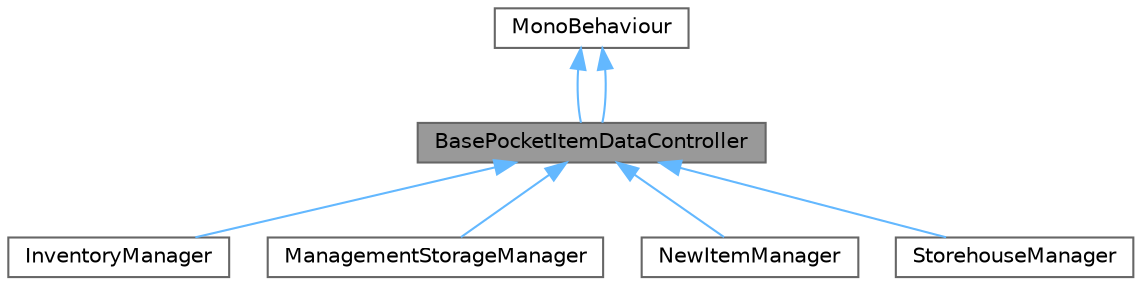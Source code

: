 digraph "BasePocketItemDataController"
{
 // LATEX_PDF_SIZE
  bgcolor="transparent";
  edge [fontname=Helvetica,fontsize=10,labelfontname=Helvetica,labelfontsize=10];
  node [fontname=Helvetica,fontsize=10,shape=box,height=0.2,width=0.4];
  Node1 [id="Node000001",label="BasePocketItemDataController",height=0.2,width=0.4,color="gray40", fillcolor="grey60", style="filled", fontcolor="black",tooltip=" "];
  Node2 -> Node1 [id="edge7_Node000001_Node000002",dir="back",color="steelblue1",style="solid",tooltip=" "];
  Node2 [id="Node000002",label="MonoBehaviour",height=0.2,width=0.4,color="gray40", fillcolor="white", style="filled",tooltip=" "];
  Node2 -> Node1 [id="edge8_Node000001_Node000002",dir="back",color="steelblue1",style="solid",tooltip=" "];
  Node1 -> Node3 [id="edge9_Node000001_Node000003",dir="back",color="steelblue1",style="solid",tooltip=" "];
  Node3 [id="Node000003",label="InventoryManager",height=0.2,width=0.4,color="gray40", fillcolor="white", style="filled",URL="$class_inventory_manager.html",tooltip=" "];
  Node1 -> Node4 [id="edge10_Node000001_Node000004",dir="back",color="steelblue1",style="solid",tooltip=" "];
  Node4 [id="Node000004",label="ManagementStorageManager",height=0.2,width=0.4,color="gray40", fillcolor="white", style="filled",URL="$class_management_storage_manager.html",tooltip=" "];
  Node1 -> Node5 [id="edge11_Node000001_Node000005",dir="back",color="steelblue1",style="solid",tooltip=" "];
  Node5 [id="Node000005",label="NewItemManager",height=0.2,width=0.4,color="gray40", fillcolor="white", style="filled",URL="$class_new_item_manager.html",tooltip=" "];
  Node1 -> Node6 [id="edge12_Node000001_Node000006",dir="back",color="steelblue1",style="solid",tooltip=" "];
  Node6 [id="Node000006",label="StorehouseManager",height=0.2,width=0.4,color="gray40", fillcolor="white", style="filled",URL="$class_storehouse_manager.html",tooltip=" "];
}

